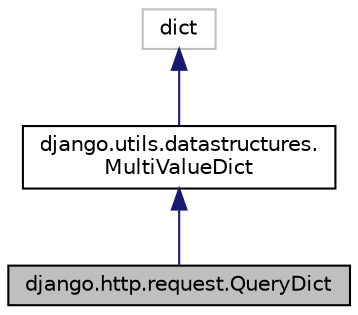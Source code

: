 digraph "django.http.request.QueryDict"
{
 // LATEX_PDF_SIZE
  edge [fontname="Helvetica",fontsize="10",labelfontname="Helvetica",labelfontsize="10"];
  node [fontname="Helvetica",fontsize="10",shape=record];
  Node1 [label="django.http.request.QueryDict",height=0.2,width=0.4,color="black", fillcolor="grey75", style="filled", fontcolor="black",tooltip=" "];
  Node2 -> Node1 [dir="back",color="midnightblue",fontsize="10",style="solid"];
  Node2 [label="django.utils.datastructures.\lMultiValueDict",height=0.2,width=0.4,color="black", fillcolor="white", style="filled",URL="$classdjango_1_1utils_1_1datastructures_1_1_multi_value_dict.html",tooltip=" "];
  Node3 -> Node2 [dir="back",color="midnightblue",fontsize="10",style="solid"];
  Node3 [label="dict",height=0.2,width=0.4,color="grey75", fillcolor="white", style="filled",tooltip=" "];
}
